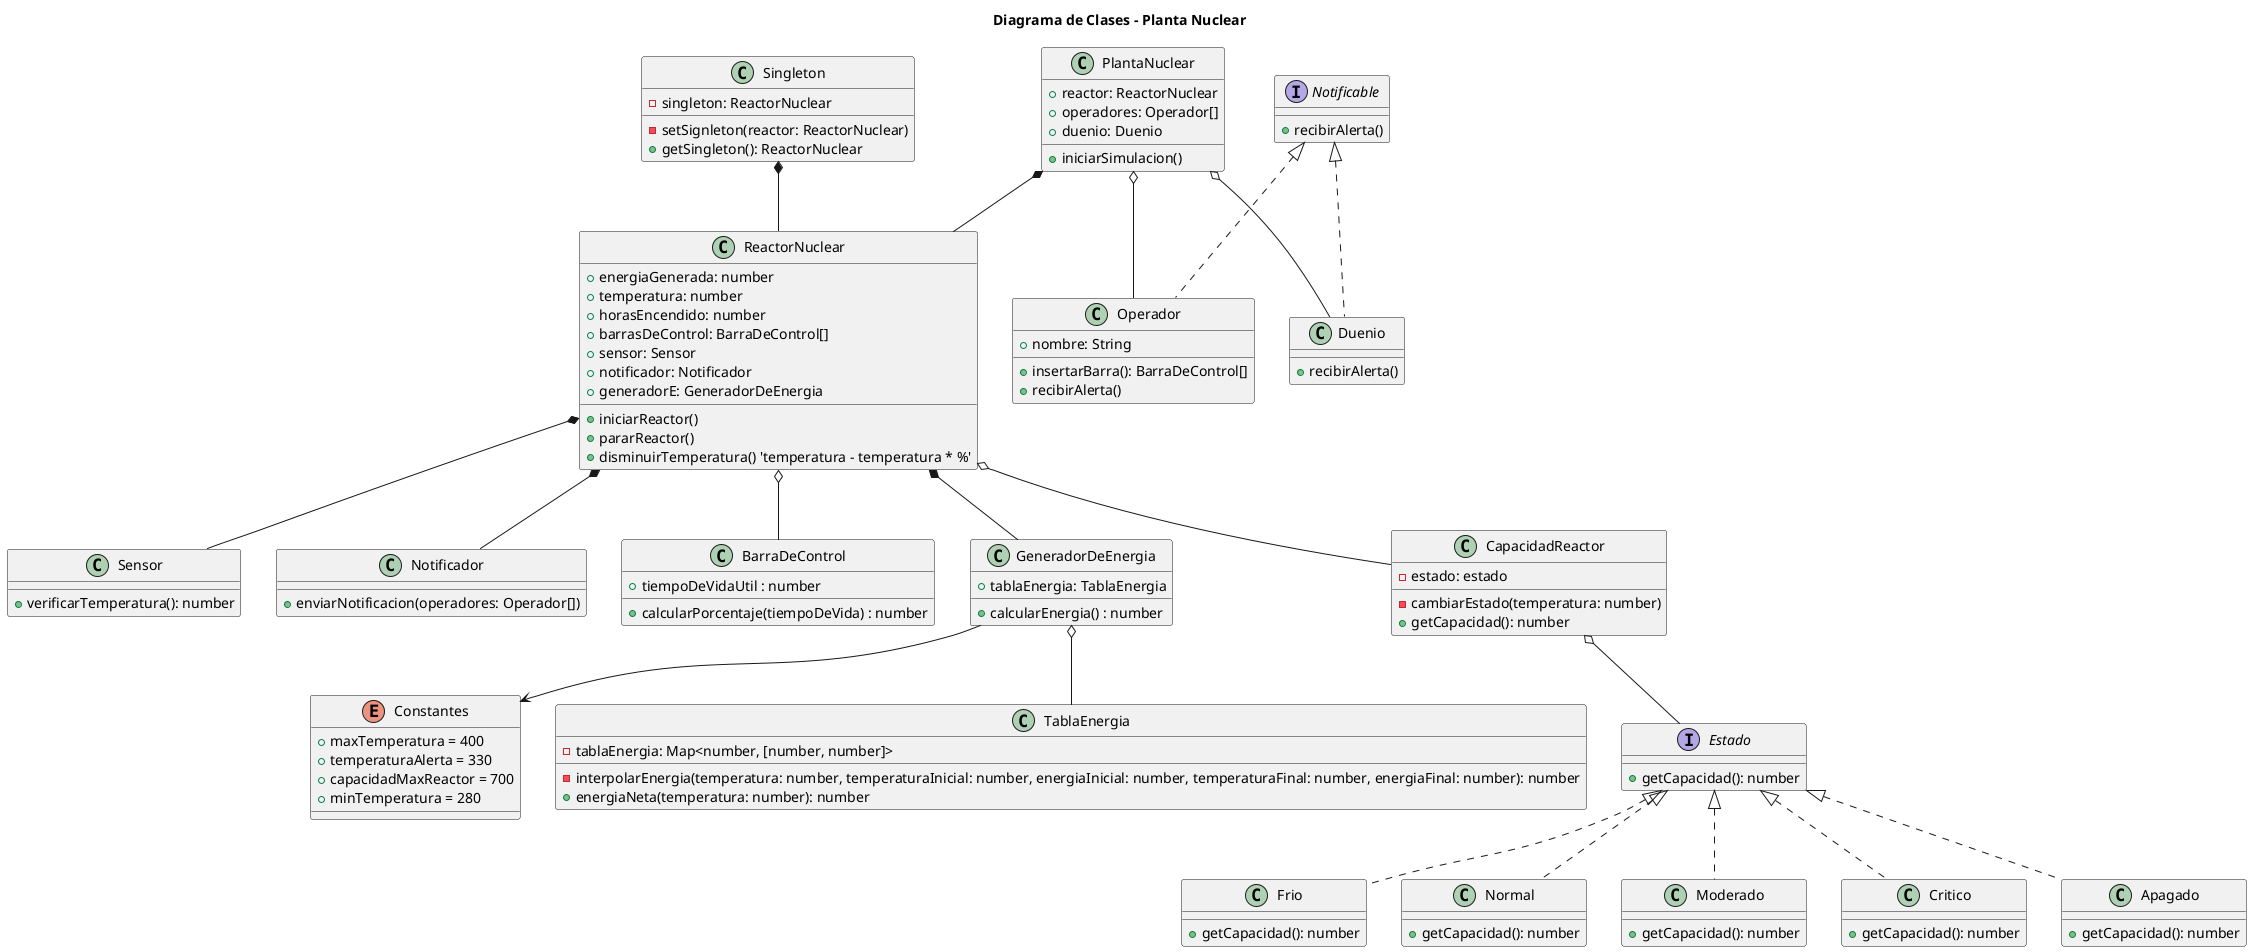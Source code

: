 @startuml Planta Nuclear
title Diagrama de Clases - Planta Nuclear

class Singleton {
    - singleton: ReactorNuclear

    - setSignleton(reactor: ReactorNuclear)
    + getSingleton(): ReactorNuclear
}

interface Notificable {
    + recibirAlerta()
}

class Duenio implements Notificable {
    + recibirAlerta()
}

class Operador implements Notificable {
    + nombre: String

    + insertarBarra(): BarraDeControl[]
    + recibirAlerta()
}

'class RegistroDeInformacion {}

class PlantaNuclear {
    + reactor: ReactorNuclear
    + operadores: Operador[]
    + duenio: Duenio

    + iniciarSimulacion()
}

'singleton
class ReactorNuclear {
    + energiaGenerada: number
    + temperatura: number
    + horasEncendido: number
    + barrasDeControl: BarraDeControl[]
    + sensor: Sensor
    + notificador: Notificador
    + generadorE: GeneradorDeEnergia

    + iniciarReactor()
    + pararReactor()
    + disminuirTemperatura() 'temperatura - temperatura * %'
}

class Sensor {
    + verificarTemperatura(): number
}

class Notificador {
    + enviarNotificacion(operadores: Operador[])
}

'operador.recibir(reactor)

class BarraDeControl {
    + tiempoDeVidaUtil : number
    
    + calcularPorcentaje(tiempoDeVida) : number
}

class GeneradorDeEnergia {
    + tablaEnergia: TablaEnergia
    
    + calcularEnergia() : number
}

class TablaEnergia {
    - tablaEnergia: Map<number, [number, number]>

    - interpolarEnergia(temperatura: number, temperaturaInicial: number, energiaInicial: number, temperaturaFinal: number, energiaFinal: number): number
    + energiaNeta(temperatura: number): number
}

class CapacidadReactor {
    - estado: estado

    - cambiarEstado(temperatura: number)
    + getCapacidad(): number
}

Interface Estado {
    + getCapacidad(): number
}

class Frio implements Estado {
    + getCapacidad(): number
}

class Normal implements Estado {
    + getCapacidad(): number
}

class Moderado implements Estado {
    + getCapacidad(): number
}

class Critico implements Estado {
    + getCapacidad(): number
}

class Apagado implements Estado {
    + getCapacidad(): number
}

enum Constantes {
    + maxTemperatura = 400
    + temperaturaAlerta = 330
    + capacidadMaxReactor = 700
    + minTemperatura = 280
}

PlantaNuclear o-- Operador
PlantaNuclear o-- Duenio
PlantaNuclear *-- ReactorNuclear

ReactorNuclear *-- Sensor
ReactorNuclear *-- Notificador
ReactorNuclear *-- GeneradorDeEnergia
ReactorNuclear o-- BarraDeControl
ReactorNuclear o-- CapacidadReactor

CapacidadReactor o-- Estado

GeneradorDeEnergia o-- TablaEnergia

GeneradorDeEnergia --> Constantes

Singleton *-- ReactorNuclear

'Preguntas: ¿Como aumenta la temperatura del reactor? ¿Sola? ¿Lo simulamos?
'Como delegamos las responsabilidades de los Operadores

@enduml
